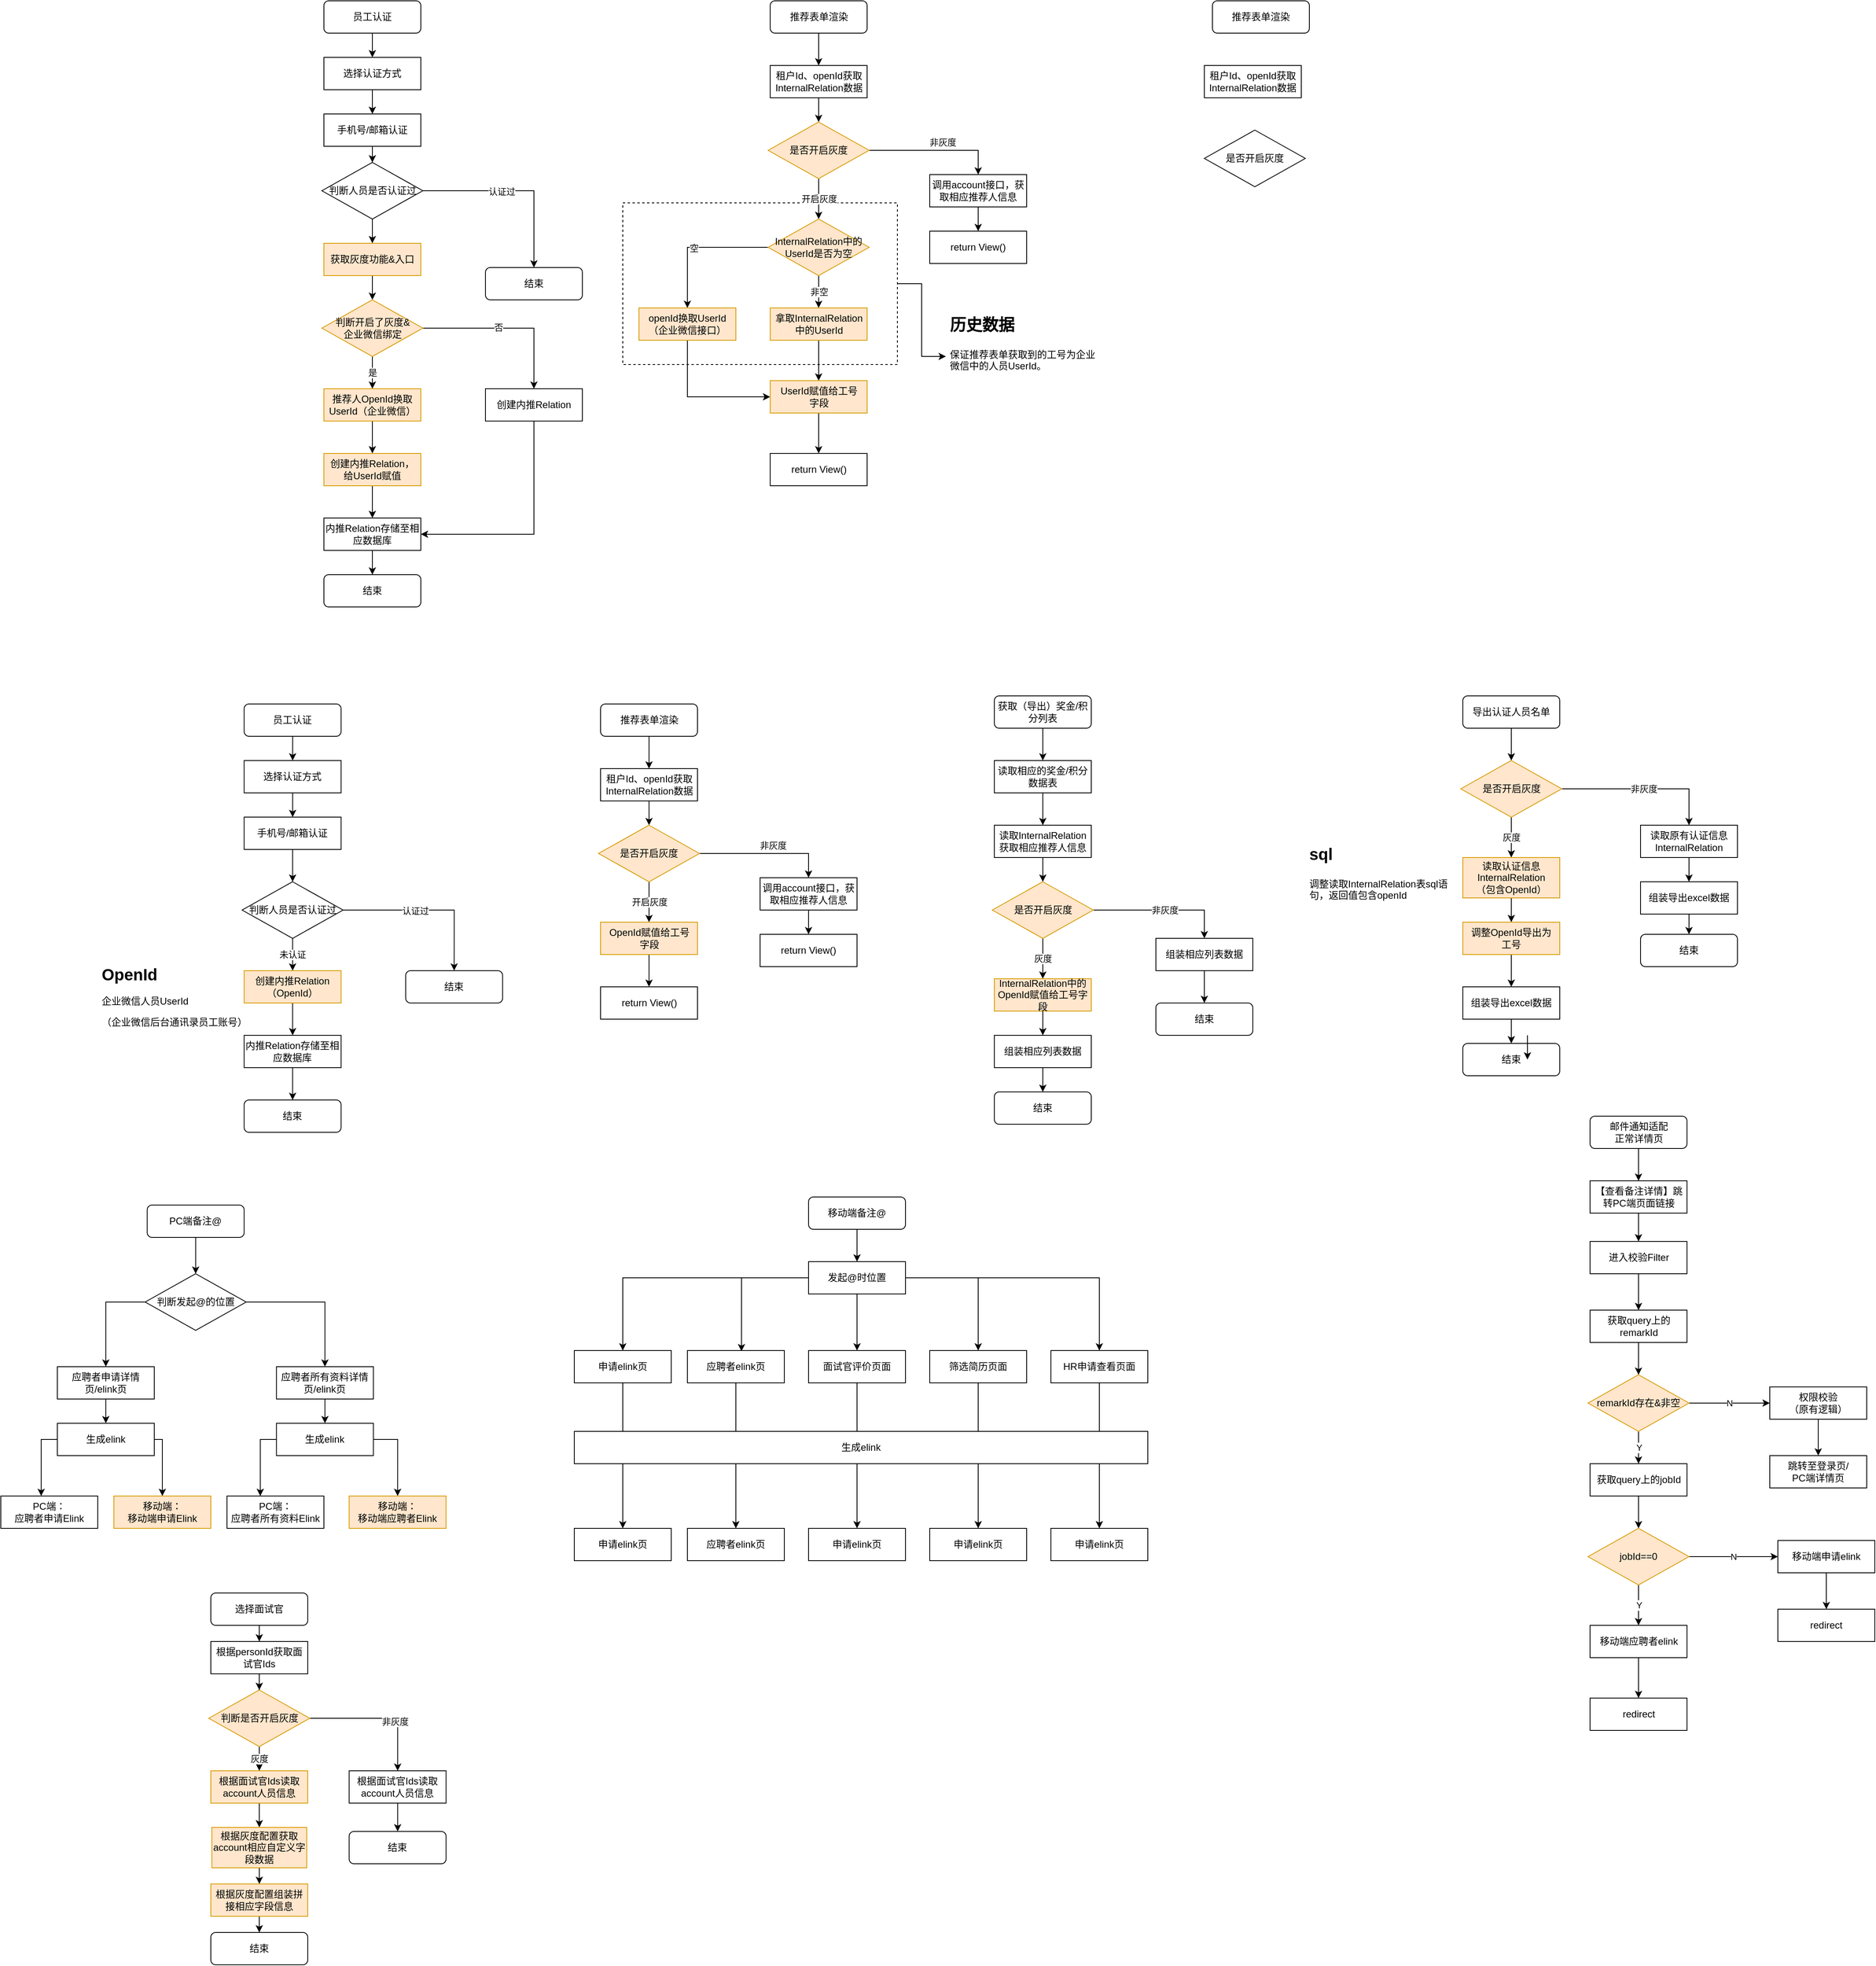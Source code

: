 <mxfile version="14.2.7" type="github">
  <diagram name="Page-1" id="e7e014a7-5840-1c2e-5031-d8a46d1fe8dd">
    <mxGraphModel dx="868" dy="450" grid="1" gridSize="10" guides="1" tooltips="1" connect="1" arrows="0" fold="1" page="1" pageScale="1" pageWidth="4681" pageHeight="3300" background="#ffffff" math="0" shadow="0">
      <root>
        <mxCell id="0" />
        <mxCell id="1" parent="0" />
        <mxCell id="D27OONdSgNR5lXa9ugMb-113" style="edgeStyle=orthogonalEdgeStyle;rounded=0;orthogonalLoop=1;jettySize=auto;html=1;" parent="1" source="D27OONdSgNR5lXa9ugMb-111" target="D27OONdSgNR5lXa9ugMb-105" edge="1">
          <mxGeometry relative="1" as="geometry" />
        </mxCell>
        <mxCell id="D27OONdSgNR5lXa9ugMb-111" value="" style="rounded=0;whiteSpace=wrap;html=1;dashed=1;" parent="1" vertex="1">
          <mxGeometry x="810" y="290" width="340" height="200" as="geometry" />
        </mxCell>
        <mxCell id="D27OONdSgNR5lXa9ugMb-51" value="" style="edgeStyle=orthogonalEdgeStyle;rounded=0;orthogonalLoop=1;jettySize=auto;html=1;" parent="1" source="D27OONdSgNR5lXa9ugMb-41" target="D27OONdSgNR5lXa9ugMb-47" edge="1">
          <mxGeometry relative="1" as="geometry" />
        </mxCell>
        <mxCell id="D27OONdSgNR5lXa9ugMb-41" value="员工认证" style="rounded=1;whiteSpace=wrap;html=1;" parent="1" vertex="1">
          <mxGeometry x="440" y="40" width="120" height="40" as="geometry" />
        </mxCell>
        <mxCell id="D27OONdSgNR5lXa9ugMb-53" value="" style="edgeStyle=orthogonalEdgeStyle;rounded=0;orthogonalLoop=1;jettySize=auto;html=1;" parent="1" source="D27OONdSgNR5lXa9ugMb-44" target="D27OONdSgNR5lXa9ugMb-48" edge="1">
          <mxGeometry relative="1" as="geometry" />
        </mxCell>
        <mxCell id="D27OONdSgNR5lXa9ugMb-44" value="手机号/邮箱认证" style="rounded=0;whiteSpace=wrap;html=1;" parent="1" vertex="1">
          <mxGeometry x="440" y="180" width="120" height="40" as="geometry" />
        </mxCell>
        <mxCell id="D27OONdSgNR5lXa9ugMb-58" value="" style="edgeStyle=orthogonalEdgeStyle;rounded=0;orthogonalLoop=1;jettySize=auto;html=1;" parent="1" source="D27OONdSgNR5lXa9ugMb-45" target="D27OONdSgNR5lXa9ugMb-56" edge="1">
          <mxGeometry relative="1" as="geometry" />
        </mxCell>
        <mxCell id="D27OONdSgNR5lXa9ugMb-45" value="获取灰度功能&amp;amp;入口" style="rounded=0;whiteSpace=wrap;html=1;fillColor=#ffe6cc;strokeColor=#d79b00;" parent="1" vertex="1">
          <mxGeometry x="440" y="340" width="120" height="40" as="geometry" />
        </mxCell>
        <mxCell id="D27OONdSgNR5lXa9ugMb-52" value="" style="edgeStyle=orthogonalEdgeStyle;rounded=0;orthogonalLoop=1;jettySize=auto;html=1;" parent="1" source="D27OONdSgNR5lXa9ugMb-47" target="D27OONdSgNR5lXa9ugMb-44" edge="1">
          <mxGeometry relative="1" as="geometry" />
        </mxCell>
        <mxCell id="D27OONdSgNR5lXa9ugMb-47" value="选择认证方式" style="rounded=0;whiteSpace=wrap;html=1;" parent="1" vertex="1">
          <mxGeometry x="440" y="110" width="120" height="40" as="geometry" />
        </mxCell>
        <mxCell id="D27OONdSgNR5lXa9ugMb-54" style="edgeStyle=orthogonalEdgeStyle;rounded=0;orthogonalLoop=1;jettySize=auto;html=1;entryX=0.5;entryY=0;entryDx=0;entryDy=0;" parent="1" source="D27OONdSgNR5lXa9ugMb-48" target="D27OONdSgNR5lXa9ugMb-50" edge="1">
          <mxGeometry relative="1" as="geometry" />
        </mxCell>
        <mxCell id="D27OONdSgNR5lXa9ugMb-55" value="认证过" style="edgeLabel;html=1;align=center;verticalAlign=middle;resizable=0;points=[];" parent="D27OONdSgNR5lXa9ugMb-54" vertex="1" connectable="0">
          <mxGeometry x="-0.165" y="-1" relative="1" as="geometry">
            <mxPoint as="offset" />
          </mxGeometry>
        </mxCell>
        <mxCell id="D27OONdSgNR5lXa9ugMb-57" value="" style="edgeStyle=orthogonalEdgeStyle;rounded=0;orthogonalLoop=1;jettySize=auto;html=1;" parent="1" source="D27OONdSgNR5lXa9ugMb-48" target="D27OONdSgNR5lXa9ugMb-45" edge="1">
          <mxGeometry relative="1" as="geometry" />
        </mxCell>
        <mxCell id="D27OONdSgNR5lXa9ugMb-48" value="判断人员是否认证过" style="rhombus;whiteSpace=wrap;html=1;" parent="1" vertex="1">
          <mxGeometry x="437.5" y="240" width="125" height="70" as="geometry" />
        </mxCell>
        <mxCell id="D27OONdSgNR5lXa9ugMb-50" value="结束" style="rounded=1;whiteSpace=wrap;html=1;" parent="1" vertex="1">
          <mxGeometry x="640" y="370" width="120" height="40" as="geometry" />
        </mxCell>
        <mxCell id="D27OONdSgNR5lXa9ugMb-60" value="是" style="edgeStyle=orthogonalEdgeStyle;rounded=0;orthogonalLoop=1;jettySize=auto;html=1;" parent="1" source="D27OONdSgNR5lXa9ugMb-56" target="D27OONdSgNR5lXa9ugMb-59" edge="1">
          <mxGeometry relative="1" as="geometry" />
        </mxCell>
        <mxCell id="D27OONdSgNR5lXa9ugMb-72" style="edgeStyle=orthogonalEdgeStyle;rounded=0;orthogonalLoop=1;jettySize=auto;html=1;" parent="1" source="D27OONdSgNR5lXa9ugMb-56" target="D27OONdSgNR5lXa9ugMb-70" edge="1">
          <mxGeometry relative="1" as="geometry" />
        </mxCell>
        <mxCell id="D27OONdSgNR5lXa9ugMb-73" value="否" style="edgeLabel;html=1;align=center;verticalAlign=middle;resizable=0;points=[];" parent="D27OONdSgNR5lXa9ugMb-72" vertex="1" connectable="0">
          <mxGeometry x="-0.12" y="1" relative="1" as="geometry">
            <mxPoint as="offset" />
          </mxGeometry>
        </mxCell>
        <mxCell id="D27OONdSgNR5lXa9ugMb-56" value="判断开启了灰度&amp;amp;&lt;br&gt;企业微信绑定" style="rhombus;whiteSpace=wrap;html=1;fillColor=#ffe6cc;strokeColor=#d79b00;" parent="1" vertex="1">
          <mxGeometry x="437.5" y="410" width="125" height="70" as="geometry" />
        </mxCell>
        <mxCell id="D27OONdSgNR5lXa9ugMb-66" value="" style="edgeStyle=orthogonalEdgeStyle;rounded=0;orthogonalLoop=1;jettySize=auto;html=1;" parent="1" source="D27OONdSgNR5lXa9ugMb-59" target="D27OONdSgNR5lXa9ugMb-61" edge="1">
          <mxGeometry relative="1" as="geometry" />
        </mxCell>
        <mxCell id="D27OONdSgNR5lXa9ugMb-59" value="推荐人OpenId换取UserId（企业微信）" style="rounded=0;whiteSpace=wrap;html=1;fillColor=#ffe6cc;strokeColor=#d79b00;" parent="1" vertex="1">
          <mxGeometry x="440" y="520" width="120" height="40" as="geometry" />
        </mxCell>
        <mxCell id="D27OONdSgNR5lXa9ugMb-74" style="edgeStyle=orthogonalEdgeStyle;rounded=0;orthogonalLoop=1;jettySize=auto;html=1;" parent="1" source="D27OONdSgNR5lXa9ugMb-61" target="D27OONdSgNR5lXa9ugMb-71" edge="1">
          <mxGeometry relative="1" as="geometry" />
        </mxCell>
        <mxCell id="D27OONdSgNR5lXa9ugMb-61" value="创建内推Relation，&lt;br&gt;给UserId赋值" style="rounded=0;whiteSpace=wrap;html=1;fillColor=#ffe6cc;strokeColor=#d79b00;" parent="1" vertex="1">
          <mxGeometry x="440" y="600" width="120" height="40" as="geometry" />
        </mxCell>
        <mxCell id="D27OONdSgNR5lXa9ugMb-64" value="结束" style="rounded=1;whiteSpace=wrap;html=1;" parent="1" vertex="1">
          <mxGeometry x="440" y="750" width="120" height="40" as="geometry" />
        </mxCell>
        <mxCell id="D27OONdSgNR5lXa9ugMb-80" style="edgeStyle=orthogonalEdgeStyle;rounded=0;orthogonalLoop=1;jettySize=auto;html=1;entryX=1;entryY=0.5;entryDx=0;entryDy=0;" parent="1" source="D27OONdSgNR5lXa9ugMb-70" target="D27OONdSgNR5lXa9ugMb-71" edge="1">
          <mxGeometry relative="1" as="geometry">
            <Array as="points">
              <mxPoint x="700" y="700" />
            </Array>
          </mxGeometry>
        </mxCell>
        <mxCell id="D27OONdSgNR5lXa9ugMb-70" value="创建内推Relation" style="rounded=0;whiteSpace=wrap;html=1;" parent="1" vertex="1">
          <mxGeometry x="640" y="520" width="120" height="40" as="geometry" />
        </mxCell>
        <mxCell id="D27OONdSgNR5lXa9ugMb-79" value="" style="edgeStyle=orthogonalEdgeStyle;rounded=0;orthogonalLoop=1;jettySize=auto;html=1;" parent="1" source="D27OONdSgNR5lXa9ugMb-71" target="D27OONdSgNR5lXa9ugMb-64" edge="1">
          <mxGeometry relative="1" as="geometry" />
        </mxCell>
        <mxCell id="D27OONdSgNR5lXa9ugMb-71" value="内推Relation存储至相应数据库" style="rounded=0;whiteSpace=wrap;html=1;" parent="1" vertex="1">
          <mxGeometry x="440" y="680" width="120" height="40" as="geometry" />
        </mxCell>
        <mxCell id="D27OONdSgNR5lXa9ugMb-91" value="" style="edgeStyle=orthogonalEdgeStyle;rounded=0;orthogonalLoop=1;jettySize=auto;html=1;" parent="1" source="D27OONdSgNR5lXa9ugMb-83" target="D27OONdSgNR5lXa9ugMb-84" edge="1">
          <mxGeometry relative="1" as="geometry" />
        </mxCell>
        <mxCell id="D27OONdSgNR5lXa9ugMb-83" value="推荐表单渲染" style="rounded=1;whiteSpace=wrap;html=1;" parent="1" vertex="1">
          <mxGeometry x="992.5" y="40" width="120" height="40" as="geometry" />
        </mxCell>
        <mxCell id="D27OONdSgNR5lXa9ugMb-92" value="" style="edgeStyle=orthogonalEdgeStyle;rounded=0;orthogonalLoop=1;jettySize=auto;html=1;" parent="1" source="D27OONdSgNR5lXa9ugMb-84" target="D27OONdSgNR5lXa9ugMb-86" edge="1">
          <mxGeometry relative="1" as="geometry" />
        </mxCell>
        <mxCell id="D27OONdSgNR5lXa9ugMb-84" value="租户Id、openId获取InternalRelation数据" style="rounded=0;whiteSpace=wrap;html=1;" parent="1" vertex="1">
          <mxGeometry x="992.5" y="120" width="120" height="40" as="geometry" />
        </mxCell>
        <mxCell id="D27OONdSgNR5lXa9ugMb-97" value="" style="edgeStyle=orthogonalEdgeStyle;rounded=0;orthogonalLoop=1;jettySize=auto;html=1;" parent="1" source="D27OONdSgNR5lXa9ugMb-85" target="D27OONdSgNR5lXa9ugMb-96" edge="1">
          <mxGeometry relative="1" as="geometry" />
        </mxCell>
        <mxCell id="D27OONdSgNR5lXa9ugMb-85" value="调用account接口，获取相应推荐人信息" style="rounded=0;whiteSpace=wrap;html=1;" parent="1" vertex="1">
          <mxGeometry x="1190" y="255" width="120" height="40" as="geometry" />
        </mxCell>
        <mxCell id="D27OONdSgNR5lXa9ugMb-93" value="开启灰度" style="edgeStyle=orthogonalEdgeStyle;rounded=0;orthogonalLoop=1;jettySize=auto;html=1;" parent="1" source="D27OONdSgNR5lXa9ugMb-86" target="D27OONdSgNR5lXa9ugMb-87" edge="1">
          <mxGeometry relative="1" as="geometry" />
        </mxCell>
        <mxCell id="D27OONdSgNR5lXa9ugMb-94" value="" style="edgeStyle=orthogonalEdgeStyle;rounded=0;orthogonalLoop=1;jettySize=auto;html=1;" parent="1" source="D27OONdSgNR5lXa9ugMb-86" target="D27OONdSgNR5lXa9ugMb-85" edge="1">
          <mxGeometry relative="1" as="geometry">
            <Array as="points">
              <mxPoint x="1250" y="225" />
            </Array>
          </mxGeometry>
        </mxCell>
        <mxCell id="D27OONdSgNR5lXa9ugMb-95" value="非灰度" style="edgeLabel;html=1;align=center;verticalAlign=middle;resizable=0;points=[];" parent="D27OONdSgNR5lXa9ugMb-94" vertex="1" connectable="0">
          <mxGeometry x="-0.016" relative="1" as="geometry">
            <mxPoint x="9.36" y="-10" as="offset" />
          </mxGeometry>
        </mxCell>
        <mxCell id="D27OONdSgNR5lXa9ugMb-86" value="是否开启灰度" style="rhombus;whiteSpace=wrap;html=1;fillColor=#ffe6cc;strokeColor=#d79b00;" parent="1" vertex="1">
          <mxGeometry x="990" y="190" width="125" height="70" as="geometry" />
        </mxCell>
        <mxCell id="D27OONdSgNR5lXa9ugMb-98" value="非空" style="edgeStyle=orthogonalEdgeStyle;rounded=0;orthogonalLoop=1;jettySize=auto;html=1;" parent="1" source="D27OONdSgNR5lXa9ugMb-87" target="D27OONdSgNR5lXa9ugMb-88" edge="1">
          <mxGeometry relative="1" as="geometry" />
        </mxCell>
        <mxCell id="D27OONdSgNR5lXa9ugMb-99" style="edgeStyle=orthogonalEdgeStyle;rounded=0;orthogonalLoop=1;jettySize=auto;html=1;entryX=0.5;entryY=0;entryDx=0;entryDy=0;" parent="1" source="D27OONdSgNR5lXa9ugMb-87" target="D27OONdSgNR5lXa9ugMb-89" edge="1">
          <mxGeometry relative="1" as="geometry" />
        </mxCell>
        <mxCell id="D27OONdSgNR5lXa9ugMb-100" value="空" style="edgeLabel;html=1;align=center;verticalAlign=middle;resizable=0;points=[];" parent="D27OONdSgNR5lXa9ugMb-99" vertex="1" connectable="0">
          <mxGeometry x="0.052" y="1" relative="1" as="geometry">
            <mxPoint as="offset" />
          </mxGeometry>
        </mxCell>
        <mxCell id="D27OONdSgNR5lXa9ugMb-87" value="InternalRelation中的UserId是否为空" style="rhombus;whiteSpace=wrap;html=1;fillColor=#ffe6cc;strokeColor=#d79b00;" parent="1" vertex="1">
          <mxGeometry x="990" y="310" width="125" height="70" as="geometry" />
        </mxCell>
        <mxCell id="D27OONdSgNR5lXa9ugMb-102" style="edgeStyle=orthogonalEdgeStyle;rounded=0;orthogonalLoop=1;jettySize=auto;html=1;entryX=0.5;entryY=0;entryDx=0;entryDy=0;" parent="1" source="D27OONdSgNR5lXa9ugMb-88" target="D27OONdSgNR5lXa9ugMb-101" edge="1">
          <mxGeometry relative="1" as="geometry" />
        </mxCell>
        <mxCell id="D27OONdSgNR5lXa9ugMb-88" value="拿取InternalRelation中的UserId" style="rounded=0;whiteSpace=wrap;html=1;fillColor=#ffe6cc;strokeColor=#d79b00;" parent="1" vertex="1">
          <mxGeometry x="992.5" y="420" width="120" height="40" as="geometry" />
        </mxCell>
        <mxCell id="D27OONdSgNR5lXa9ugMb-103" style="edgeStyle=orthogonalEdgeStyle;rounded=0;orthogonalLoop=1;jettySize=auto;html=1;entryX=0;entryY=0.5;entryDx=0;entryDy=0;" parent="1" source="D27OONdSgNR5lXa9ugMb-89" target="D27OONdSgNR5lXa9ugMb-101" edge="1">
          <mxGeometry relative="1" as="geometry">
            <Array as="points">
              <mxPoint x="890" y="530" />
            </Array>
          </mxGeometry>
        </mxCell>
        <mxCell id="D27OONdSgNR5lXa9ugMb-89" value="openId换取UserId（企业微信接口）" style="rounded=0;whiteSpace=wrap;html=1;fillColor=#ffe6cc;strokeColor=#d79b00;" parent="1" vertex="1">
          <mxGeometry x="830" y="420" width="120" height="40" as="geometry" />
        </mxCell>
        <mxCell id="D27OONdSgNR5lXa9ugMb-90" value="return View()" style="rounded=0;whiteSpace=wrap;html=1;" parent="1" vertex="1">
          <mxGeometry x="992.5" y="600" width="120" height="40" as="geometry" />
        </mxCell>
        <mxCell id="D27OONdSgNR5lXa9ugMb-96" value="return View()" style="rounded=0;whiteSpace=wrap;html=1;" parent="1" vertex="1">
          <mxGeometry x="1190" y="325" width="120" height="40" as="geometry" />
        </mxCell>
        <mxCell id="D27OONdSgNR5lXa9ugMb-104" value="" style="edgeStyle=orthogonalEdgeStyle;rounded=0;orthogonalLoop=1;jettySize=auto;html=1;" parent="1" source="D27OONdSgNR5lXa9ugMb-101" target="D27OONdSgNR5lXa9ugMb-90" edge="1">
          <mxGeometry relative="1" as="geometry" />
        </mxCell>
        <mxCell id="D27OONdSgNR5lXa9ugMb-101" value="UserId赋值给工号&lt;br&gt;字段" style="rounded=0;whiteSpace=wrap;html=1;fillColor=#ffe6cc;strokeColor=#d79b00;" parent="1" vertex="1">
          <mxGeometry x="992.5" y="510" width="120" height="40" as="geometry" />
        </mxCell>
        <mxCell id="D27OONdSgNR5lXa9ugMb-105" value="&lt;h1&gt;&lt;font style=&quot;font-size: 20px&quot;&gt;历史数据&lt;/font&gt;&lt;/h1&gt;&lt;p&gt;&lt;span&gt;保证推荐表单获取到的工号为企业微信中的人员UserId。&lt;/span&gt;&lt;br&gt;&lt;/p&gt;" style="text;html=1;strokeColor=none;fillColor=none;spacing=5;spacingTop=-20;whiteSpace=wrap;overflow=hidden;rounded=0;" parent="1" vertex="1">
          <mxGeometry x="1210" y="420" width="190" height="120" as="geometry" />
        </mxCell>
        <mxCell id="D27OONdSgNR5lXa9ugMb-114" value="推荐表单渲染" style="rounded=1;whiteSpace=wrap;html=1;" parent="1" vertex="1">
          <mxGeometry x="1540" y="40" width="120" height="40" as="geometry" />
        </mxCell>
        <mxCell id="D27OONdSgNR5lXa9ugMb-115" value="租户Id、openId获取InternalRelation数据" style="rounded=0;whiteSpace=wrap;html=1;" parent="1" vertex="1">
          <mxGeometry x="1530" y="120" width="120" height="40" as="geometry" />
        </mxCell>
        <mxCell id="D27OONdSgNR5lXa9ugMb-116" value="是否开启灰度" style="rhombus;whiteSpace=wrap;html=1;" parent="1" vertex="1">
          <mxGeometry x="1530" y="200" width="125" height="70" as="geometry" />
        </mxCell>
        <mxCell id="D27OONdSgNR5lXa9ugMb-117" value="" style="edgeStyle=orthogonalEdgeStyle;rounded=0;orthogonalLoop=1;jettySize=auto;html=1;" parent="1" source="D27OONdSgNR5lXa9ugMb-118" target="D27OONdSgNR5lXa9ugMb-124" edge="1">
          <mxGeometry relative="1" as="geometry" />
        </mxCell>
        <mxCell id="D27OONdSgNR5lXa9ugMb-118" value="员工认证" style="rounded=1;whiteSpace=wrap;html=1;" parent="1" vertex="1">
          <mxGeometry x="341.25" y="910" width="120" height="40" as="geometry" />
        </mxCell>
        <mxCell id="D27OONdSgNR5lXa9ugMb-119" value="" style="edgeStyle=orthogonalEdgeStyle;rounded=0;orthogonalLoop=1;jettySize=auto;html=1;" parent="1" source="D27OONdSgNR5lXa9ugMb-120" target="D27OONdSgNR5lXa9ugMb-128" edge="1">
          <mxGeometry relative="1" as="geometry" />
        </mxCell>
        <mxCell id="D27OONdSgNR5lXa9ugMb-120" value="手机号/邮箱认证" style="rounded=0;whiteSpace=wrap;html=1;" parent="1" vertex="1">
          <mxGeometry x="341.25" y="1050" width="120" height="40" as="geometry" />
        </mxCell>
        <mxCell id="D27OONdSgNR5lXa9ugMb-121" value="" style="edgeStyle=orthogonalEdgeStyle;rounded=0;orthogonalLoop=1;jettySize=auto;html=1;" parent="1" edge="1">
          <mxGeometry relative="1" as="geometry">
            <mxPoint x="401.3" y="1250" as="sourcePoint" />
          </mxGeometry>
        </mxCell>
        <mxCell id="D27OONdSgNR5lXa9ugMb-123" value="" style="edgeStyle=orthogonalEdgeStyle;rounded=0;orthogonalLoop=1;jettySize=auto;html=1;" parent="1" source="D27OONdSgNR5lXa9ugMb-124" target="D27OONdSgNR5lXa9ugMb-120" edge="1">
          <mxGeometry relative="1" as="geometry" />
        </mxCell>
        <mxCell id="D27OONdSgNR5lXa9ugMb-124" value="选择认证方式" style="rounded=0;whiteSpace=wrap;html=1;" parent="1" vertex="1">
          <mxGeometry x="341.25" y="980" width="120" height="40" as="geometry" />
        </mxCell>
        <mxCell id="D27OONdSgNR5lXa9ugMb-125" style="edgeStyle=orthogonalEdgeStyle;rounded=0;orthogonalLoop=1;jettySize=auto;html=1;entryX=0.5;entryY=0;entryDx=0;entryDy=0;" parent="1" source="D27OONdSgNR5lXa9ugMb-128" target="D27OONdSgNR5lXa9ugMb-129" edge="1">
          <mxGeometry relative="1" as="geometry" />
        </mxCell>
        <mxCell id="D27OONdSgNR5lXa9ugMb-126" value="认证过" style="edgeLabel;html=1;align=center;verticalAlign=middle;resizable=0;points=[];" parent="D27OONdSgNR5lXa9ugMb-125" vertex="1" connectable="0">
          <mxGeometry x="-0.165" y="-1" relative="1" as="geometry">
            <mxPoint as="offset" />
          </mxGeometry>
        </mxCell>
        <mxCell id="D27OONdSgNR5lXa9ugMb-127" value="未认证" style="edgeStyle=orthogonalEdgeStyle;rounded=0;orthogonalLoop=1;jettySize=auto;html=1;entryX=0.5;entryY=0;entryDx=0;entryDy=0;" parent="1" source="D27OONdSgNR5lXa9ugMb-128" target="D27OONdSgNR5lXa9ugMb-140" edge="1">
          <mxGeometry relative="1" as="geometry">
            <mxPoint x="401.3" y="1210" as="targetPoint" />
          </mxGeometry>
        </mxCell>
        <mxCell id="D27OONdSgNR5lXa9ugMb-128" value="判断人员是否认证过" style="rhombus;whiteSpace=wrap;html=1;" parent="1" vertex="1">
          <mxGeometry x="338.75" y="1130" width="125" height="70" as="geometry" />
        </mxCell>
        <mxCell id="D27OONdSgNR5lXa9ugMb-129" value="结束" style="rounded=1;whiteSpace=wrap;html=1;" parent="1" vertex="1">
          <mxGeometry x="541.25" y="1240" width="120" height="40" as="geometry" />
        </mxCell>
        <mxCell id="D27OONdSgNR5lXa9ugMb-130" value="是" style="edgeStyle=orthogonalEdgeStyle;rounded=0;orthogonalLoop=1;jettySize=auto;html=1;" parent="1" edge="1">
          <mxGeometry relative="1" as="geometry">
            <mxPoint x="401.25" y="1350" as="sourcePoint" />
          </mxGeometry>
        </mxCell>
        <mxCell id="D27OONdSgNR5lXa9ugMb-134" value="" style="edgeStyle=orthogonalEdgeStyle;rounded=0;orthogonalLoop=1;jettySize=auto;html=1;" parent="1" edge="1">
          <mxGeometry relative="1" as="geometry">
            <mxPoint x="401.25" y="1430" as="sourcePoint" />
          </mxGeometry>
        </mxCell>
        <mxCell id="D27OONdSgNR5lXa9ugMb-138" value="结束" style="rounded=1;whiteSpace=wrap;html=1;" parent="1" vertex="1">
          <mxGeometry x="341.25" y="1400" width="120" height="40" as="geometry" />
        </mxCell>
        <mxCell id="D27OONdSgNR5lXa9ugMb-146" value="" style="edgeStyle=orthogonalEdgeStyle;rounded=0;orthogonalLoop=1;jettySize=auto;html=1;" parent="1" source="D27OONdSgNR5lXa9ugMb-140" target="D27OONdSgNR5lXa9ugMb-142" edge="1">
          <mxGeometry relative="1" as="geometry" />
        </mxCell>
        <mxCell id="D27OONdSgNR5lXa9ugMb-140" value="创建内推Relation（OpenId）" style="rounded=0;whiteSpace=wrap;html=1;fillColor=#ffe6cc;strokeColor=#d79b00;" parent="1" vertex="1">
          <mxGeometry x="341.25" y="1240" width="120" height="40" as="geometry" />
        </mxCell>
        <mxCell id="D27OONdSgNR5lXa9ugMb-147" value="" style="edgeStyle=orthogonalEdgeStyle;rounded=0;orthogonalLoop=1;jettySize=auto;html=1;" parent="1" source="D27OONdSgNR5lXa9ugMb-142" target="D27OONdSgNR5lXa9ugMb-138" edge="1">
          <mxGeometry relative="1" as="geometry" />
        </mxCell>
        <mxCell id="D27OONdSgNR5lXa9ugMb-142" value="内推Relation存储至相应数据库" style="rounded=0;whiteSpace=wrap;html=1;" parent="1" vertex="1">
          <mxGeometry x="341.25" y="1320" width="120" height="40" as="geometry" />
        </mxCell>
        <mxCell id="D27OONdSgNR5lXa9ugMb-148" value="&lt;h1 style=&quot;font-size: 20px&quot;&gt;OpenId&lt;/h1&gt;&lt;p&gt;企业微信人员UserId&lt;/p&gt;&lt;p&gt;（企业微信后台通讯录员工账号）&lt;/p&gt;" style="text;html=1;strokeColor=none;fillColor=none;spacing=5;spacingTop=-20;whiteSpace=wrap;overflow=hidden;rounded=0;dashed=1;" parent="1" vertex="1">
          <mxGeometry x="160" y="1230" width="190" height="120" as="geometry" />
        </mxCell>
        <mxCell id="D27OONdSgNR5lXa9ugMb-151" value="" style="edgeStyle=orthogonalEdgeStyle;rounded=0;orthogonalLoop=1;jettySize=auto;html=1;" parent="1" source="D27OONdSgNR5lXa9ugMb-152" target="D27OONdSgNR5lXa9ugMb-154" edge="1">
          <mxGeometry relative="1" as="geometry" />
        </mxCell>
        <mxCell id="D27OONdSgNR5lXa9ugMb-152" value="推荐表单渲染" style="rounded=1;whiteSpace=wrap;html=1;" parent="1" vertex="1">
          <mxGeometry x="782.5" y="910" width="120" height="40" as="geometry" />
        </mxCell>
        <mxCell id="D27OONdSgNR5lXa9ugMb-153" value="" style="edgeStyle=orthogonalEdgeStyle;rounded=0;orthogonalLoop=1;jettySize=auto;html=1;" parent="1" source="D27OONdSgNR5lXa9ugMb-154" target="D27OONdSgNR5lXa9ugMb-160" edge="1">
          <mxGeometry relative="1" as="geometry" />
        </mxCell>
        <mxCell id="D27OONdSgNR5lXa9ugMb-154" value="租户Id、openId获取InternalRelation数据" style="rounded=0;whiteSpace=wrap;html=1;" parent="1" vertex="1">
          <mxGeometry x="782.5" y="990" width="120" height="40" as="geometry" />
        </mxCell>
        <mxCell id="D27OONdSgNR5lXa9ugMb-155" value="" style="edgeStyle=orthogonalEdgeStyle;rounded=0;orthogonalLoop=1;jettySize=auto;html=1;" parent="1" source="D27OONdSgNR5lXa9ugMb-156" target="D27OONdSgNR5lXa9ugMb-170" edge="1">
          <mxGeometry relative="1" as="geometry" />
        </mxCell>
        <mxCell id="D27OONdSgNR5lXa9ugMb-156" value="调用account接口，获取相应推荐人信息" style="rounded=0;whiteSpace=wrap;html=1;" parent="1" vertex="1">
          <mxGeometry x="980" y="1125" width="120" height="40" as="geometry" />
        </mxCell>
        <mxCell id="D27OONdSgNR5lXa9ugMb-157" value="开启灰度" style="edgeStyle=orthogonalEdgeStyle;rounded=0;orthogonalLoop=1;jettySize=auto;html=1;" parent="1" source="D27OONdSgNR5lXa9ugMb-160" edge="1">
          <mxGeometry relative="1" as="geometry">
            <mxPoint x="842.5" y="1180" as="targetPoint" />
          </mxGeometry>
        </mxCell>
        <mxCell id="D27OONdSgNR5lXa9ugMb-158" value="" style="edgeStyle=orthogonalEdgeStyle;rounded=0;orthogonalLoop=1;jettySize=auto;html=1;" parent="1" source="D27OONdSgNR5lXa9ugMb-160" target="D27OONdSgNR5lXa9ugMb-156" edge="1">
          <mxGeometry relative="1" as="geometry">
            <Array as="points">
              <mxPoint x="1040" y="1095" />
            </Array>
          </mxGeometry>
        </mxCell>
        <mxCell id="D27OONdSgNR5lXa9ugMb-159" value="非灰度" style="edgeLabel;html=1;align=center;verticalAlign=middle;resizable=0;points=[];" parent="D27OONdSgNR5lXa9ugMb-158" vertex="1" connectable="0">
          <mxGeometry x="-0.016" relative="1" as="geometry">
            <mxPoint x="9.36" y="-10" as="offset" />
          </mxGeometry>
        </mxCell>
        <mxCell id="D27OONdSgNR5lXa9ugMb-160" value="是否开启灰度" style="rhombus;whiteSpace=wrap;html=1;fillColor=#ffe6cc;strokeColor=#d79b00;" parent="1" vertex="1">
          <mxGeometry x="780" y="1060" width="125" height="70" as="geometry" />
        </mxCell>
        <mxCell id="D27OONdSgNR5lXa9ugMb-169" value="return View()" style="rounded=0;whiteSpace=wrap;html=1;" parent="1" vertex="1">
          <mxGeometry x="782.5" y="1260" width="120" height="40" as="geometry" />
        </mxCell>
        <mxCell id="D27OONdSgNR5lXa9ugMb-170" value="return View()" style="rounded=0;whiteSpace=wrap;html=1;" parent="1" vertex="1">
          <mxGeometry x="980" y="1195" width="120" height="40" as="geometry" />
        </mxCell>
        <mxCell id="D27OONdSgNR5lXa9ugMb-171" value="" style="edgeStyle=orthogonalEdgeStyle;rounded=0;orthogonalLoop=1;jettySize=auto;html=1;" parent="1" source="D27OONdSgNR5lXa9ugMb-172" target="D27OONdSgNR5lXa9ugMb-169" edge="1">
          <mxGeometry relative="1" as="geometry" />
        </mxCell>
        <mxCell id="D27OONdSgNR5lXa9ugMb-172" value="OpenId赋值给工号&lt;br&gt;字段" style="rounded=0;whiteSpace=wrap;html=1;fillColor=#ffe6cc;strokeColor=#d79b00;" parent="1" vertex="1">
          <mxGeometry x="782.5" y="1180" width="120" height="40" as="geometry" />
        </mxCell>
        <mxCell id="D27OONdSgNR5lXa9ugMb-187" value="" style="edgeStyle=orthogonalEdgeStyle;rounded=0;orthogonalLoop=1;jettySize=auto;html=1;" parent="1" source="D27OONdSgNR5lXa9ugMb-176" target="D27OONdSgNR5lXa9ugMb-177" edge="1">
          <mxGeometry relative="1" as="geometry" />
        </mxCell>
        <mxCell id="D27OONdSgNR5lXa9ugMb-176" value="获取（导出）奖金/积分列表" style="rounded=1;whiteSpace=wrap;html=1;" parent="1" vertex="1">
          <mxGeometry x="1270" y="900" width="120" height="40" as="geometry" />
        </mxCell>
        <mxCell id="D27OONdSgNR5lXa9ugMb-188" value="" style="edgeStyle=orthogonalEdgeStyle;rounded=0;orthogonalLoop=1;jettySize=auto;html=1;" parent="1" source="D27OONdSgNR5lXa9ugMb-177" target="D27OONdSgNR5lXa9ugMb-180" edge="1">
          <mxGeometry relative="1" as="geometry" />
        </mxCell>
        <mxCell id="D27OONdSgNR5lXa9ugMb-177" value="读取相应的奖金/积分数据表" style="rounded=0;whiteSpace=wrap;html=1;" parent="1" vertex="1">
          <mxGeometry x="1270" y="980" width="120" height="40" as="geometry" />
        </mxCell>
        <mxCell id="D27OONdSgNR5lXa9ugMb-190" value="灰度" style="edgeStyle=orthogonalEdgeStyle;rounded=0;orthogonalLoop=1;jettySize=auto;html=1;" parent="1" source="D27OONdSgNR5lXa9ugMb-179" target="D27OONdSgNR5lXa9ugMb-183" edge="1">
          <mxGeometry relative="1" as="geometry" />
        </mxCell>
        <mxCell id="D27OONdSgNR5lXa9ugMb-193" value="" style="edgeStyle=orthogonalEdgeStyle;rounded=0;orthogonalLoop=1;jettySize=auto;html=1;" parent="1" source="D27OONdSgNR5lXa9ugMb-179" target="D27OONdSgNR5lXa9ugMb-181" edge="1">
          <mxGeometry relative="1" as="geometry">
            <Array as="points">
              <mxPoint x="1530" y="1165" />
            </Array>
          </mxGeometry>
        </mxCell>
        <mxCell id="D27OONdSgNR5lXa9ugMb-195" value="非灰度" style="edgeLabel;html=1;align=center;verticalAlign=middle;resizable=0;points=[];" parent="D27OONdSgNR5lXa9ugMb-193" vertex="1" connectable="0">
          <mxGeometry x="0.026" relative="1" as="geometry">
            <mxPoint as="offset" />
          </mxGeometry>
        </mxCell>
        <mxCell id="D27OONdSgNR5lXa9ugMb-179" value="是否开启灰度" style="rhombus;whiteSpace=wrap;html=1;fillColor=#ffe6cc;strokeColor=#d79b00;" parent="1" vertex="1">
          <mxGeometry x="1267.5" y="1130" width="125" height="70" as="geometry" />
        </mxCell>
        <mxCell id="D27OONdSgNR5lXa9ugMb-189" value="" style="edgeStyle=orthogonalEdgeStyle;rounded=0;orthogonalLoop=1;jettySize=auto;html=1;" parent="1" source="D27OONdSgNR5lXa9ugMb-180" target="D27OONdSgNR5lXa9ugMb-179" edge="1">
          <mxGeometry relative="1" as="geometry" />
        </mxCell>
        <mxCell id="D27OONdSgNR5lXa9ugMb-180" value="读取InternalRelation获取相应推荐人信息" style="rounded=0;whiteSpace=wrap;html=1;" parent="1" vertex="1">
          <mxGeometry x="1270" y="1060" width="120" height="40" as="geometry" />
        </mxCell>
        <mxCell id="D27OONdSgNR5lXa9ugMb-194" value="" style="edgeStyle=orthogonalEdgeStyle;rounded=0;orthogonalLoop=1;jettySize=auto;html=1;" parent="1" source="D27OONdSgNR5lXa9ugMb-181" target="D27OONdSgNR5lXa9ugMb-182" edge="1">
          <mxGeometry relative="1" as="geometry" />
        </mxCell>
        <mxCell id="D27OONdSgNR5lXa9ugMb-181" value="组装相应列表数据" style="rounded=0;whiteSpace=wrap;html=1;" parent="1" vertex="1">
          <mxGeometry x="1470" y="1200" width="120" height="40" as="geometry" />
        </mxCell>
        <mxCell id="D27OONdSgNR5lXa9ugMb-182" value="结束" style="rounded=1;whiteSpace=wrap;html=1;" parent="1" vertex="1">
          <mxGeometry x="1470" y="1280" width="120" height="40" as="geometry" />
        </mxCell>
        <mxCell id="D27OONdSgNR5lXa9ugMb-191" value="" style="edgeStyle=orthogonalEdgeStyle;rounded=0;orthogonalLoop=1;jettySize=auto;html=1;" parent="1" source="D27OONdSgNR5lXa9ugMb-183" target="D27OONdSgNR5lXa9ugMb-186" edge="1">
          <mxGeometry relative="1" as="geometry" />
        </mxCell>
        <mxCell id="D27OONdSgNR5lXa9ugMb-183" value="InternalRelation中的OpenId赋值给工号字段" style="rounded=0;whiteSpace=wrap;html=1;fillColor=#ffe6cc;strokeColor=#d79b00;" parent="1" vertex="1">
          <mxGeometry x="1270" y="1250" width="120" height="40" as="geometry" />
        </mxCell>
        <mxCell id="D27OONdSgNR5lXa9ugMb-185" value="结束" style="rounded=1;whiteSpace=wrap;html=1;" parent="1" vertex="1">
          <mxGeometry x="1270" y="1390" width="120" height="40" as="geometry" />
        </mxCell>
        <mxCell id="D27OONdSgNR5lXa9ugMb-192" value="" style="edgeStyle=orthogonalEdgeStyle;rounded=0;orthogonalLoop=1;jettySize=auto;html=1;" parent="1" source="D27OONdSgNR5lXa9ugMb-186" target="D27OONdSgNR5lXa9ugMb-185" edge="1">
          <mxGeometry relative="1" as="geometry" />
        </mxCell>
        <mxCell id="D27OONdSgNR5lXa9ugMb-186" value="组装相应列表数据" style="rounded=0;whiteSpace=wrap;html=1;" parent="1" vertex="1">
          <mxGeometry x="1270" y="1320" width="120" height="40" as="geometry" />
        </mxCell>
        <mxCell id="D27OONdSgNR5lXa9ugMb-206" value="" style="edgeStyle=orthogonalEdgeStyle;rounded=0;orthogonalLoop=1;jettySize=auto;html=1;" parent="1" source="D27OONdSgNR5lXa9ugMb-196" target="D27OONdSgNR5lXa9ugMb-198" edge="1">
          <mxGeometry relative="1" as="geometry" />
        </mxCell>
        <mxCell id="D27OONdSgNR5lXa9ugMb-196" value="导出认证人员名单" style="rounded=1;whiteSpace=wrap;html=1;" parent="1" vertex="1">
          <mxGeometry x="1850" y="900" width="120" height="40" as="geometry" />
        </mxCell>
        <mxCell id="D27OONdSgNR5lXa9ugMb-223" value="" style="edgeStyle=orthogonalEdgeStyle;rounded=0;orthogonalLoop=1;jettySize=auto;html=1;" parent="1" source="D27OONdSgNR5lXa9ugMb-197" target="D27OONdSgNR5lXa9ugMb-201" edge="1">
          <mxGeometry relative="1" as="geometry" />
        </mxCell>
        <mxCell id="D27OONdSgNR5lXa9ugMb-197" value="读取原有认证信息InternalRelation" style="rounded=0;whiteSpace=wrap;html=1;" parent="1" vertex="1">
          <mxGeometry x="2070" y="1060" width="120" height="40" as="geometry" />
        </mxCell>
        <mxCell id="D27OONdSgNR5lXa9ugMb-207" value="灰度" style="edgeStyle=orthogonalEdgeStyle;rounded=0;orthogonalLoop=1;jettySize=auto;html=1;" parent="1" source="D27OONdSgNR5lXa9ugMb-198" target="D27OONdSgNR5lXa9ugMb-199" edge="1">
          <mxGeometry relative="1" as="geometry" />
        </mxCell>
        <mxCell id="D27OONdSgNR5lXa9ugMb-208" value="非灰度" style="edgeStyle=orthogonalEdgeStyle;rounded=0;orthogonalLoop=1;jettySize=auto;html=1;" parent="1" source="D27OONdSgNR5lXa9ugMb-198" target="D27OONdSgNR5lXa9ugMb-197" edge="1">
          <mxGeometry relative="1" as="geometry" />
        </mxCell>
        <mxCell id="D27OONdSgNR5lXa9ugMb-198" value="是否开启灰度" style="rhombus;whiteSpace=wrap;html=1;fillColor=#ffe6cc;strokeColor=#d79b00;" parent="1" vertex="1">
          <mxGeometry x="1847.5" y="980" width="125" height="70" as="geometry" />
        </mxCell>
        <mxCell id="D27OONdSgNR5lXa9ugMb-210" value="" style="edgeStyle=orthogonalEdgeStyle;rounded=0;orthogonalLoop=1;jettySize=auto;html=1;" parent="1" source="D27OONdSgNR5lXa9ugMb-199" target="D27OONdSgNR5lXa9ugMb-200" edge="1">
          <mxGeometry relative="1" as="geometry" />
        </mxCell>
        <mxCell id="D27OONdSgNR5lXa9ugMb-199" value="读取认证信息InternalRelation&lt;br&gt;（包含OpenId）" style="rounded=0;whiteSpace=wrap;html=1;fillColor=#ffe6cc;strokeColor=#d79b00;" parent="1" vertex="1">
          <mxGeometry x="1850" y="1100" width="120" height="50" as="geometry" />
        </mxCell>
        <mxCell id="D27OONdSgNR5lXa9ugMb-217" value="" style="edgeStyle=orthogonalEdgeStyle;rounded=0;orthogonalLoop=1;jettySize=auto;html=1;" parent="1" source="D27OONdSgNR5lXa9ugMb-200" target="D27OONdSgNR5lXa9ugMb-204" edge="1">
          <mxGeometry relative="1" as="geometry" />
        </mxCell>
        <mxCell id="D27OONdSgNR5lXa9ugMb-200" value="调整OpenId导出为&lt;br&gt;工号" style="rounded=0;whiteSpace=wrap;html=1;fillColor=#ffe6cc;strokeColor=#d79b00;" parent="1" vertex="1">
          <mxGeometry x="1850" y="1180" width="120" height="40" as="geometry" />
        </mxCell>
        <mxCell id="D27OONdSgNR5lXa9ugMb-224" value="" style="edgeStyle=orthogonalEdgeStyle;rounded=0;orthogonalLoop=1;jettySize=auto;html=1;" parent="1" source="D27OONdSgNR5lXa9ugMb-201" target="D27OONdSgNR5lXa9ugMb-202" edge="1">
          <mxGeometry relative="1" as="geometry" />
        </mxCell>
        <mxCell id="D27OONdSgNR5lXa9ugMb-201" value="组装导出excel数据" style="rounded=0;whiteSpace=wrap;html=1;" parent="1" vertex="1">
          <mxGeometry x="2070" y="1130" width="120" height="40" as="geometry" />
        </mxCell>
        <mxCell id="D27OONdSgNR5lXa9ugMb-202" value="结束" style="rounded=1;whiteSpace=wrap;html=1;" parent="1" vertex="1">
          <mxGeometry x="2070" y="1195" width="120" height="40" as="geometry" />
        </mxCell>
        <mxCell id="D27OONdSgNR5lXa9ugMb-218" value="" style="edgeStyle=orthogonalEdgeStyle;rounded=0;orthogonalLoop=1;jettySize=auto;html=1;" parent="1" source="D27OONdSgNR5lXa9ugMb-204" target="D27OONdSgNR5lXa9ugMb-205" edge="1">
          <mxGeometry relative="1" as="geometry" />
        </mxCell>
        <mxCell id="D27OONdSgNR5lXa9ugMb-204" value="组装导出excel数据" style="rounded=0;whiteSpace=wrap;html=1;" parent="1" vertex="1">
          <mxGeometry x="1850" y="1260" width="120" height="40" as="geometry" />
        </mxCell>
        <mxCell id="D27OONdSgNR5lXa9ugMb-205" value="结束" style="rounded=1;whiteSpace=wrap;html=1;" parent="1" vertex="1">
          <mxGeometry x="1850" y="1330" width="120" height="40" as="geometry" />
        </mxCell>
        <mxCell id="D27OONdSgNR5lXa9ugMb-225" value="&lt;h1&gt;&lt;font style=&quot;font-size: 20px&quot;&gt;sql&lt;/font&gt;&lt;/h1&gt;&lt;p&gt;调整读取InternalRelation表sql语句，返回值包含openId&lt;/p&gt;" style="text;html=1;strokeColor=none;fillColor=none;spacing=5;spacingTop=-20;whiteSpace=wrap;overflow=hidden;rounded=0;dashed=1;" parent="1" vertex="1">
          <mxGeometry x="1655" y="1075" width="190" height="120" as="geometry" />
        </mxCell>
        <mxCell id="D27OONdSgNR5lXa9ugMb-236" value="" style="edgeStyle=orthogonalEdgeStyle;rounded=0;orthogonalLoop=1;jettySize=auto;html=1;" parent="1" source="D27OONdSgNR5lXa9ugMb-226" target="D27OONdSgNR5lXa9ugMb-228" edge="1">
          <mxGeometry relative="1" as="geometry" />
        </mxCell>
        <mxCell id="D27OONdSgNR5lXa9ugMb-226" value="PC端备注@" style="rounded=1;whiteSpace=wrap;html=1;" parent="1" vertex="1">
          <mxGeometry x="221.25" y="1530" width="120" height="40" as="geometry" />
        </mxCell>
        <mxCell id="D27OONdSgNR5lXa9ugMb-240" value="" style="edgeStyle=orthogonalEdgeStyle;rounded=0;orthogonalLoop=1;jettySize=auto;html=1;" parent="1" source="D27OONdSgNR5lXa9ugMb-227" target="D27OONdSgNR5lXa9ugMb-230" edge="1">
          <mxGeometry relative="1" as="geometry" />
        </mxCell>
        <mxCell id="D27OONdSgNR5lXa9ugMb-227" value="应聘者申请详情页/elink页" style="rounded=0;whiteSpace=wrap;html=1;" parent="1" vertex="1">
          <mxGeometry x="110" y="1730" width="120" height="40" as="geometry" />
        </mxCell>
        <mxCell id="D27OONdSgNR5lXa9ugMb-237" style="edgeStyle=orthogonalEdgeStyle;rounded=0;orthogonalLoop=1;jettySize=auto;html=1;entryX=0.5;entryY=0;entryDx=0;entryDy=0;" parent="1" source="D27OONdSgNR5lXa9ugMb-228" target="D27OONdSgNR5lXa9ugMb-227" edge="1">
          <mxGeometry relative="1" as="geometry">
            <Array as="points">
              <mxPoint x="170" y="1650" />
            </Array>
          </mxGeometry>
        </mxCell>
        <mxCell id="D27OONdSgNR5lXa9ugMb-239" style="edgeStyle=orthogonalEdgeStyle;rounded=0;orthogonalLoop=1;jettySize=auto;html=1;" parent="1" source="D27OONdSgNR5lXa9ugMb-228" target="D27OONdSgNR5lXa9ugMb-229" edge="1">
          <mxGeometry relative="1" as="geometry" />
        </mxCell>
        <mxCell id="D27OONdSgNR5lXa9ugMb-228" value="判断发起@的位置" style="rhombus;whiteSpace=wrap;html=1;" parent="1" vertex="1">
          <mxGeometry x="218.75" y="1615" width="125" height="70" as="geometry" />
        </mxCell>
        <mxCell id="D27OONdSgNR5lXa9ugMb-247" value="" style="edgeStyle=orthogonalEdgeStyle;rounded=0;orthogonalLoop=1;jettySize=auto;html=1;" parent="1" source="D27OONdSgNR5lXa9ugMb-229" target="D27OONdSgNR5lXa9ugMb-233" edge="1">
          <mxGeometry relative="1" as="geometry" />
        </mxCell>
        <mxCell id="D27OONdSgNR5lXa9ugMb-229" value="应聘者所有资料详情页/elink页" style="rounded=0;whiteSpace=wrap;html=1;" parent="1" vertex="1">
          <mxGeometry x="381.25" y="1730" width="120" height="40" as="geometry" />
        </mxCell>
        <mxCell id="D27OONdSgNR5lXa9ugMb-242" style="edgeStyle=orthogonalEdgeStyle;rounded=0;orthogonalLoop=1;jettySize=auto;html=1;" parent="1" source="D27OONdSgNR5lXa9ugMb-230" target="D27OONdSgNR5lXa9ugMb-231" edge="1">
          <mxGeometry relative="1" as="geometry">
            <Array as="points">
              <mxPoint x="90" y="1820" />
            </Array>
          </mxGeometry>
        </mxCell>
        <mxCell id="D27OONdSgNR5lXa9ugMb-244" style="edgeStyle=orthogonalEdgeStyle;rounded=0;orthogonalLoop=1;jettySize=auto;html=1;entryX=0.5;entryY=0;entryDx=0;entryDy=0;" parent="1" source="D27OONdSgNR5lXa9ugMb-230" target="D27OONdSgNR5lXa9ugMb-232" edge="1">
          <mxGeometry relative="1" as="geometry">
            <Array as="points">
              <mxPoint x="240" y="1820" />
            </Array>
          </mxGeometry>
        </mxCell>
        <mxCell id="D27OONdSgNR5lXa9ugMb-230" value="生成elink" style="rounded=0;whiteSpace=wrap;html=1;" parent="1" vertex="1">
          <mxGeometry x="110" y="1800" width="120" height="40" as="geometry" />
        </mxCell>
        <mxCell id="D27OONdSgNR5lXa9ugMb-231" value="PC端：&lt;br&gt;应聘者申请Elink" style="rounded=0;whiteSpace=wrap;html=1;" parent="1" vertex="1">
          <mxGeometry x="40" y="1890" width="120" height="40" as="geometry" />
        </mxCell>
        <mxCell id="D27OONdSgNR5lXa9ugMb-232" value="移动端：&lt;br&gt;移动端申请Elink" style="rounded=0;whiteSpace=wrap;html=1;fillColor=#ffe6cc;strokeColor=#d79b00;" parent="1" vertex="1">
          <mxGeometry x="180" y="1890" width="120" height="40" as="geometry" />
        </mxCell>
        <mxCell id="D27OONdSgNR5lXa9ugMb-245" style="edgeStyle=orthogonalEdgeStyle;rounded=0;orthogonalLoop=1;jettySize=auto;html=1;" parent="1" source="D27OONdSgNR5lXa9ugMb-233" target="D27OONdSgNR5lXa9ugMb-234" edge="1">
          <mxGeometry relative="1" as="geometry">
            <Array as="points">
              <mxPoint x="361.25" y="1820" />
            </Array>
          </mxGeometry>
        </mxCell>
        <mxCell id="D27OONdSgNR5lXa9ugMb-246" style="edgeStyle=orthogonalEdgeStyle;rounded=0;orthogonalLoop=1;jettySize=auto;html=1;entryX=0.5;entryY=0;entryDx=0;entryDy=0;" parent="1" source="D27OONdSgNR5lXa9ugMb-233" target="D27OONdSgNR5lXa9ugMb-235" edge="1">
          <mxGeometry relative="1" as="geometry">
            <Array as="points">
              <mxPoint x="531.25" y="1820" />
            </Array>
          </mxGeometry>
        </mxCell>
        <mxCell id="D27OONdSgNR5lXa9ugMb-233" value="生成elink" style="rounded=0;whiteSpace=wrap;html=1;" parent="1" vertex="1">
          <mxGeometry x="381.25" y="1800" width="120" height="40" as="geometry" />
        </mxCell>
        <mxCell id="D27OONdSgNR5lXa9ugMb-234" value="PC端：&lt;br&gt;应聘者所有资料Elink" style="rounded=0;whiteSpace=wrap;html=1;" parent="1" vertex="1">
          <mxGeometry x="320" y="1890" width="120" height="40" as="geometry" />
        </mxCell>
        <mxCell id="D27OONdSgNR5lXa9ugMb-235" value="移动端：&lt;br&gt;移动端应聘者Elink" style="rounded=0;whiteSpace=wrap;html=1;fillColor=#ffe6cc;strokeColor=#d79b00;" parent="1" vertex="1">
          <mxGeometry x="471.25" y="1890" width="120" height="40" as="geometry" />
        </mxCell>
        <mxCell id="D27OONdSgNR5lXa9ugMb-261" value="" style="edgeStyle=orthogonalEdgeStyle;rounded=0;orthogonalLoop=1;jettySize=auto;html=1;" parent="1" source="D27OONdSgNR5lXa9ugMb-248" target="D27OONdSgNR5lXa9ugMb-249" edge="1">
          <mxGeometry relative="1" as="geometry" />
        </mxCell>
        <mxCell id="D27OONdSgNR5lXa9ugMb-248" value="移动端备注@" style="rounded=1;whiteSpace=wrap;html=1;" parent="1" vertex="1">
          <mxGeometry x="1040" y="1520" width="120" height="40" as="geometry" />
        </mxCell>
        <mxCell id="D27OONdSgNR5lXa9ugMb-262" value="" style="edgeStyle=orthogonalEdgeStyle;rounded=0;orthogonalLoop=1;jettySize=auto;html=1;" parent="1" source="D27OONdSgNR5lXa9ugMb-249" target="D27OONdSgNR5lXa9ugMb-252" edge="1">
          <mxGeometry relative="1" as="geometry" />
        </mxCell>
        <mxCell id="D27OONdSgNR5lXa9ugMb-263" style="edgeStyle=orthogonalEdgeStyle;rounded=0;orthogonalLoop=1;jettySize=auto;html=1;entryX=0.558;entryY=0.025;entryDx=0;entryDy=0;entryPerimeter=0;" parent="1" source="D27OONdSgNR5lXa9ugMb-249" target="D27OONdSgNR5lXa9ugMb-251" edge="1">
          <mxGeometry relative="1" as="geometry" />
        </mxCell>
        <mxCell id="D27OONdSgNR5lXa9ugMb-264" style="edgeStyle=orthogonalEdgeStyle;rounded=0;orthogonalLoop=1;jettySize=auto;html=1;entryX=0.5;entryY=0;entryDx=0;entryDy=0;" parent="1" source="D27OONdSgNR5lXa9ugMb-249" target="D27OONdSgNR5lXa9ugMb-250" edge="1">
          <mxGeometry relative="1" as="geometry" />
        </mxCell>
        <mxCell id="D27OONdSgNR5lXa9ugMb-265" style="edgeStyle=orthogonalEdgeStyle;rounded=0;orthogonalLoop=1;jettySize=auto;html=1;" parent="1" source="D27OONdSgNR5lXa9ugMb-249" target="D27OONdSgNR5lXa9ugMb-253" edge="1">
          <mxGeometry relative="1" as="geometry" />
        </mxCell>
        <mxCell id="D27OONdSgNR5lXa9ugMb-266" style="edgeStyle=orthogonalEdgeStyle;rounded=0;orthogonalLoop=1;jettySize=auto;html=1;" parent="1" source="D27OONdSgNR5lXa9ugMb-249" target="D27OONdSgNR5lXa9ugMb-254" edge="1">
          <mxGeometry relative="1" as="geometry" />
        </mxCell>
        <mxCell id="D27OONdSgNR5lXa9ugMb-249" value="发起@时位置" style="rounded=0;whiteSpace=wrap;html=1;" parent="1" vertex="1">
          <mxGeometry x="1040" y="1600" width="120" height="40" as="geometry" />
        </mxCell>
        <mxCell id="D27OONdSgNR5lXa9ugMb-278" style="edgeStyle=orthogonalEdgeStyle;rounded=0;orthogonalLoop=1;jettySize=auto;html=1;" parent="1" source="D27OONdSgNR5lXa9ugMb-250" target="D27OONdSgNR5lXa9ugMb-256" edge="1">
          <mxGeometry relative="1" as="geometry" />
        </mxCell>
        <mxCell id="D27OONdSgNR5lXa9ugMb-250" value="申请elink页" style="rounded=0;whiteSpace=wrap;html=1;" parent="1" vertex="1">
          <mxGeometry x="750" y="1710" width="120" height="40" as="geometry" />
        </mxCell>
        <mxCell id="D27OONdSgNR5lXa9ugMb-280" style="edgeStyle=orthogonalEdgeStyle;rounded=0;orthogonalLoop=1;jettySize=auto;html=1;" parent="1" source="D27OONdSgNR5lXa9ugMb-251" target="D27OONdSgNR5lXa9ugMb-257" edge="1">
          <mxGeometry relative="1" as="geometry" />
        </mxCell>
        <mxCell id="D27OONdSgNR5lXa9ugMb-251" value="应聘者elink页" style="rounded=0;whiteSpace=wrap;html=1;" parent="1" vertex="1">
          <mxGeometry x="890" y="1710" width="120" height="40" as="geometry" />
        </mxCell>
        <mxCell id="D27OONdSgNR5lXa9ugMb-281" style="edgeStyle=orthogonalEdgeStyle;rounded=0;orthogonalLoop=1;jettySize=auto;html=1;entryX=0.5;entryY=0;entryDx=0;entryDy=0;" parent="1" source="D27OONdSgNR5lXa9ugMb-252" target="D27OONdSgNR5lXa9ugMb-258" edge="1">
          <mxGeometry relative="1" as="geometry" />
        </mxCell>
        <mxCell id="D27OONdSgNR5lXa9ugMb-252" value="面试官评价页面" style="rounded=0;whiteSpace=wrap;html=1;" parent="1" vertex="1">
          <mxGeometry x="1040" y="1710" width="120" height="40" as="geometry" />
        </mxCell>
        <mxCell id="D27OONdSgNR5lXa9ugMb-282" style="edgeStyle=orthogonalEdgeStyle;rounded=0;orthogonalLoop=1;jettySize=auto;html=1;" parent="1" source="D27OONdSgNR5lXa9ugMb-253" target="D27OONdSgNR5lXa9ugMb-259" edge="1">
          <mxGeometry relative="1" as="geometry" />
        </mxCell>
        <mxCell id="D27OONdSgNR5lXa9ugMb-253" value="筛选简历页面" style="rounded=0;whiteSpace=wrap;html=1;" parent="1" vertex="1">
          <mxGeometry x="1190" y="1710" width="120" height="40" as="geometry" />
        </mxCell>
        <mxCell id="D27OONdSgNR5lXa9ugMb-283" style="edgeStyle=orthogonalEdgeStyle;rounded=0;orthogonalLoop=1;jettySize=auto;html=1;" parent="1" source="D27OONdSgNR5lXa9ugMb-254" target="D27OONdSgNR5lXa9ugMb-260" edge="1">
          <mxGeometry relative="1" as="geometry" />
        </mxCell>
        <mxCell id="D27OONdSgNR5lXa9ugMb-254" value="HR申请查看页面" style="rounded=0;whiteSpace=wrap;html=1;" parent="1" vertex="1">
          <mxGeometry x="1340" y="1710" width="120" height="40" as="geometry" />
        </mxCell>
        <mxCell id="D27OONdSgNR5lXa9ugMb-255" value="生成elink" style="rounded=0;whiteSpace=wrap;html=1;" parent="1" vertex="1">
          <mxGeometry x="750" y="1810" width="710" height="40" as="geometry" />
        </mxCell>
        <mxCell id="D27OONdSgNR5lXa9ugMb-256" value="申请elink页" style="rounded=0;whiteSpace=wrap;html=1;" parent="1" vertex="1">
          <mxGeometry x="750" y="1930" width="120" height="40" as="geometry" />
        </mxCell>
        <mxCell id="D27OONdSgNR5lXa9ugMb-257" value="应聘者elink页" style="rounded=0;whiteSpace=wrap;html=1;" parent="1" vertex="1">
          <mxGeometry x="890" y="1930" width="120" height="40" as="geometry" />
        </mxCell>
        <mxCell id="D27OONdSgNR5lXa9ugMb-258" value="申请elink页" style="rounded=0;whiteSpace=wrap;html=1;" parent="1" vertex="1">
          <mxGeometry x="1040" y="1930" width="120" height="40" as="geometry" />
        </mxCell>
        <mxCell id="D27OONdSgNR5lXa9ugMb-259" value="申请elink页" style="rounded=0;whiteSpace=wrap;html=1;" parent="1" vertex="1">
          <mxGeometry x="1190" y="1930" width="120" height="40" as="geometry" />
        </mxCell>
        <mxCell id="D27OONdSgNR5lXa9ugMb-260" value="申请elink页" style="rounded=0;whiteSpace=wrap;html=1;" parent="1" vertex="1">
          <mxGeometry x="1340" y="1930" width="120" height="40" as="geometry" />
        </mxCell>
        <mxCell id="D27OONdSgNR5lXa9ugMb-291" value="" style="edgeStyle=orthogonalEdgeStyle;rounded=0;orthogonalLoop=1;jettySize=auto;html=1;" parent="1" source="D27OONdSgNR5lXa9ugMb-284" target="D27OONdSgNR5lXa9ugMb-286" edge="1">
          <mxGeometry relative="1" as="geometry" />
        </mxCell>
        <mxCell id="D27OONdSgNR5lXa9ugMb-284" value="选择面试官" style="rounded=1;whiteSpace=wrap;html=1;" parent="1" vertex="1">
          <mxGeometry x="300" y="2010" width="120" height="40" as="geometry" />
        </mxCell>
        <mxCell id="D27OONdSgNR5lXa9ugMb-293" value="灰度" style="edgeStyle=orthogonalEdgeStyle;rounded=0;orthogonalLoop=1;jettySize=auto;html=1;" parent="1" source="D27OONdSgNR5lXa9ugMb-285" target="D27OONdSgNR5lXa9ugMb-287" edge="1">
          <mxGeometry relative="1" as="geometry" />
        </mxCell>
        <mxCell id="D27OONdSgNR5lXa9ugMb-304" style="edgeStyle=orthogonalEdgeStyle;rounded=0;orthogonalLoop=1;jettySize=auto;html=1;" parent="1" source="D27OONdSgNR5lXa9ugMb-285" target="D27OONdSgNR5lXa9ugMb-297" edge="1">
          <mxGeometry relative="1" as="geometry" />
        </mxCell>
        <mxCell id="D27OONdSgNR5lXa9ugMb-305" value="非灰度" style="edgeLabel;html=1;align=center;verticalAlign=middle;resizable=0;points=[];" parent="D27OONdSgNR5lXa9ugMb-304" vertex="1" connectable="0">
          <mxGeometry x="0.203" y="-4" relative="1" as="geometry">
            <mxPoint x="1" as="offset" />
          </mxGeometry>
        </mxCell>
        <mxCell id="D27OONdSgNR5lXa9ugMb-285" value="判断是否开启灰度" style="rhombus;whiteSpace=wrap;html=1;fillColor=#ffe6cc;strokeColor=#d79b00;" parent="1" vertex="1">
          <mxGeometry x="297.5" y="2130" width="125" height="70" as="geometry" />
        </mxCell>
        <mxCell id="D27OONdSgNR5lXa9ugMb-292" value="" style="edgeStyle=orthogonalEdgeStyle;rounded=0;orthogonalLoop=1;jettySize=auto;html=1;" parent="1" source="D27OONdSgNR5lXa9ugMb-286" target="D27OONdSgNR5lXa9ugMb-285" edge="1">
          <mxGeometry relative="1" as="geometry" />
        </mxCell>
        <mxCell id="D27OONdSgNR5lXa9ugMb-286" value="根据personId获取面试官Ids" style="rounded=0;whiteSpace=wrap;html=1;" parent="1" vertex="1">
          <mxGeometry x="300" y="2070" width="120" height="40" as="geometry" />
        </mxCell>
        <mxCell id="D27OONdSgNR5lXa9ugMb-298" value="" style="edgeStyle=orthogonalEdgeStyle;rounded=0;orthogonalLoop=1;jettySize=auto;html=1;" parent="1" source="D27OONdSgNR5lXa9ugMb-287" target="D27OONdSgNR5lXa9ugMb-289" edge="1">
          <mxGeometry relative="1" as="geometry" />
        </mxCell>
        <mxCell id="D27OONdSgNR5lXa9ugMb-287" value="根据面试官Ids读取account人员信息" style="rounded=0;whiteSpace=wrap;html=1;fillColor=#ffe6cc;strokeColor=#d79b00;" parent="1" vertex="1">
          <mxGeometry x="300" y="2230" width="120" height="40" as="geometry" />
        </mxCell>
        <mxCell id="D27OONdSgNR5lXa9ugMb-303" value="" style="edgeStyle=orthogonalEdgeStyle;rounded=0;orthogonalLoop=1;jettySize=auto;html=1;" parent="1" source="D27OONdSgNR5lXa9ugMb-288" target="D27OONdSgNR5lXa9ugMb-290" edge="1">
          <mxGeometry relative="1" as="geometry" />
        </mxCell>
        <mxCell id="D27OONdSgNR5lXa9ugMb-288" value="根据灰度配置组装拼接相应字段信息" style="rounded=0;whiteSpace=wrap;html=1;fillColor=#ffe6cc;strokeColor=#d79b00;" parent="1" vertex="1">
          <mxGeometry x="300" y="2370" width="120" height="40" as="geometry" />
        </mxCell>
        <mxCell id="D27OONdSgNR5lXa9ugMb-302" value="" style="edgeStyle=orthogonalEdgeStyle;rounded=0;orthogonalLoop=1;jettySize=auto;html=1;" parent="1" source="D27OONdSgNR5lXa9ugMb-289" target="D27OONdSgNR5lXa9ugMb-288" edge="1">
          <mxGeometry relative="1" as="geometry" />
        </mxCell>
        <mxCell id="D27OONdSgNR5lXa9ugMb-289" value="根据灰度配置获取account相应自定义字段数据" style="rounded=0;whiteSpace=wrap;html=1;fillColor=#ffe6cc;strokeColor=#d79b00;" parent="1" vertex="1">
          <mxGeometry x="301.25" y="2300" width="117.5" height="50" as="geometry" />
        </mxCell>
        <mxCell id="D27OONdSgNR5lXa9ugMb-290" value="结束" style="rounded=1;whiteSpace=wrap;html=1;" parent="1" vertex="1">
          <mxGeometry x="300" y="2430" width="120" height="40" as="geometry" />
        </mxCell>
        <mxCell id="D27OONdSgNR5lXa9ugMb-307" value="" style="edgeStyle=orthogonalEdgeStyle;rounded=0;orthogonalLoop=1;jettySize=auto;html=1;" parent="1" source="D27OONdSgNR5lXa9ugMb-297" target="D27OONdSgNR5lXa9ugMb-306" edge="1">
          <mxGeometry relative="1" as="geometry" />
        </mxCell>
        <mxCell id="D27OONdSgNR5lXa9ugMb-297" value="根据面试官Ids读取account人员信息" style="rounded=0;whiteSpace=wrap;html=1;" parent="1" vertex="1">
          <mxGeometry x="471.25" y="2230" width="120" height="40" as="geometry" />
        </mxCell>
        <mxCell id="D27OONdSgNR5lXa9ugMb-306" value="结束" style="rounded=1;whiteSpace=wrap;html=1;" parent="1" vertex="1">
          <mxGeometry x="471.25" y="2305" width="120" height="40" as="geometry" />
        </mxCell>
        <mxCell id="IFrhcykKx11sVB1k9_J1-20" style="edgeStyle=orthogonalEdgeStyle;rounded=0;orthogonalLoop=1;jettySize=auto;html=1;exitX=0.5;exitY=1;exitDx=0;exitDy=0;entryX=0.5;entryY=0;entryDx=0;entryDy=0;" edge="1" parent="1" source="IFrhcykKx11sVB1k9_J1-1" target="IFrhcykKx11sVB1k9_J1-2">
          <mxGeometry relative="1" as="geometry" />
        </mxCell>
        <mxCell id="IFrhcykKx11sVB1k9_J1-1" value="邮件通知适配&lt;br&gt;正常详情页" style="rounded=1;whiteSpace=wrap;html=1;" vertex="1" parent="1">
          <mxGeometry x="2007.5" y="1420" width="120" height="40" as="geometry" />
        </mxCell>
        <mxCell id="IFrhcykKx11sVB1k9_J1-21" style="edgeStyle=orthogonalEdgeStyle;rounded=0;orthogonalLoop=1;jettySize=auto;html=1;exitX=0.5;exitY=1;exitDx=0;exitDy=0;" edge="1" parent="1" source="IFrhcykKx11sVB1k9_J1-2" target="IFrhcykKx11sVB1k9_J1-3">
          <mxGeometry relative="1" as="geometry" />
        </mxCell>
        <mxCell id="IFrhcykKx11sVB1k9_J1-2" value="【查看备注详情】跳转PC端页面链接" style="rounded=0;whiteSpace=wrap;html=1;" vertex="1" parent="1">
          <mxGeometry x="2007.5" y="1500" width="120" height="40" as="geometry" />
        </mxCell>
        <mxCell id="IFrhcykKx11sVB1k9_J1-22" style="edgeStyle=orthogonalEdgeStyle;rounded=0;orthogonalLoop=1;jettySize=auto;html=1;exitX=0.5;exitY=1;exitDx=0;exitDy=0;" edge="1" parent="1" source="IFrhcykKx11sVB1k9_J1-3" target="IFrhcykKx11sVB1k9_J1-5">
          <mxGeometry relative="1" as="geometry" />
        </mxCell>
        <mxCell id="IFrhcykKx11sVB1k9_J1-3" value="进入校验Filter" style="rounded=0;whiteSpace=wrap;html=1;" vertex="1" parent="1">
          <mxGeometry x="2007.5" y="1575" width="120" height="40" as="geometry" />
        </mxCell>
        <mxCell id="IFrhcykKx11sVB1k9_J1-25" value="Y" style="edgeStyle=orthogonalEdgeStyle;rounded=0;orthogonalLoop=1;jettySize=auto;html=1;exitX=0.5;exitY=1;exitDx=0;exitDy=0;" edge="1" parent="1" source="IFrhcykKx11sVB1k9_J1-4" target="IFrhcykKx11sVB1k9_J1-6">
          <mxGeometry relative="1" as="geometry" />
        </mxCell>
        <mxCell id="IFrhcykKx11sVB1k9_J1-26" value="N" style="edgeStyle=orthogonalEdgeStyle;rounded=0;orthogonalLoop=1;jettySize=auto;html=1;exitX=1;exitY=0.5;exitDx=0;exitDy=0;entryX=0;entryY=0.5;entryDx=0;entryDy=0;" edge="1" parent="1" source="IFrhcykKx11sVB1k9_J1-4" target="IFrhcykKx11sVB1k9_J1-11">
          <mxGeometry relative="1" as="geometry" />
        </mxCell>
        <mxCell id="IFrhcykKx11sVB1k9_J1-4" value="remarkId存在&amp;amp;非空" style="rhombus;whiteSpace=wrap;html=1;fillColor=#ffe6cc;strokeColor=#d79b00;" vertex="1" parent="1">
          <mxGeometry x="2005" y="1740" width="125" height="70" as="geometry" />
        </mxCell>
        <mxCell id="IFrhcykKx11sVB1k9_J1-23" style="edgeStyle=orthogonalEdgeStyle;rounded=0;orthogonalLoop=1;jettySize=auto;html=1;exitX=0.5;exitY=1;exitDx=0;exitDy=0;" edge="1" parent="1" source="IFrhcykKx11sVB1k9_J1-5" target="IFrhcykKx11sVB1k9_J1-4">
          <mxGeometry relative="1" as="geometry" />
        </mxCell>
        <mxCell id="IFrhcykKx11sVB1k9_J1-5" value="获取query上的remarkId" style="rounded=0;whiteSpace=wrap;html=1;" vertex="1" parent="1">
          <mxGeometry x="2007.5" y="1660" width="120" height="40" as="geometry" />
        </mxCell>
        <mxCell id="IFrhcykKx11sVB1k9_J1-28" style="edgeStyle=orthogonalEdgeStyle;rounded=0;orthogonalLoop=1;jettySize=auto;html=1;exitX=0.5;exitY=1;exitDx=0;exitDy=0;" edge="1" parent="1" source="IFrhcykKx11sVB1k9_J1-6" target="IFrhcykKx11sVB1k9_J1-7">
          <mxGeometry relative="1" as="geometry" />
        </mxCell>
        <mxCell id="IFrhcykKx11sVB1k9_J1-6" value="获取query上的jobId" style="rounded=0;whiteSpace=wrap;html=1;" vertex="1" parent="1">
          <mxGeometry x="2007.5" y="1850" width="120" height="40" as="geometry" />
        </mxCell>
        <mxCell id="IFrhcykKx11sVB1k9_J1-29" value="Y" style="edgeStyle=orthogonalEdgeStyle;rounded=0;orthogonalLoop=1;jettySize=auto;html=1;exitX=0.5;exitY=1;exitDx=0;exitDy=0;entryX=0.5;entryY=0;entryDx=0;entryDy=0;" edge="1" parent="1" source="IFrhcykKx11sVB1k9_J1-7" target="IFrhcykKx11sVB1k9_J1-8">
          <mxGeometry relative="1" as="geometry" />
        </mxCell>
        <mxCell id="IFrhcykKx11sVB1k9_J1-31" value="N" style="edgeStyle=orthogonalEdgeStyle;rounded=0;orthogonalLoop=1;jettySize=auto;html=1;exitX=1;exitY=0.5;exitDx=0;exitDy=0;" edge="1" parent="1" source="IFrhcykKx11sVB1k9_J1-7" target="IFrhcykKx11sVB1k9_J1-9">
          <mxGeometry relative="1" as="geometry" />
        </mxCell>
        <mxCell id="IFrhcykKx11sVB1k9_J1-7" value="jobId==0" style="rhombus;whiteSpace=wrap;html=1;fillColor=#ffe6cc;strokeColor=#d79b00;" vertex="1" parent="1">
          <mxGeometry x="2005" y="1930" width="125" height="70" as="geometry" />
        </mxCell>
        <mxCell id="IFrhcykKx11sVB1k9_J1-30" style="edgeStyle=orthogonalEdgeStyle;rounded=0;orthogonalLoop=1;jettySize=auto;html=1;exitX=0.5;exitY=1;exitDx=0;exitDy=0;entryX=0.5;entryY=0;entryDx=0;entryDy=0;" edge="1" parent="1" source="IFrhcykKx11sVB1k9_J1-8" target="IFrhcykKx11sVB1k9_J1-10">
          <mxGeometry relative="1" as="geometry" />
        </mxCell>
        <mxCell id="IFrhcykKx11sVB1k9_J1-8" value="移动端应聘者elink" style="rounded=0;whiteSpace=wrap;html=1;" vertex="1" parent="1">
          <mxGeometry x="2007.5" y="2050" width="120" height="40" as="geometry" />
        </mxCell>
        <mxCell id="IFrhcykKx11sVB1k9_J1-33" style="edgeStyle=orthogonalEdgeStyle;rounded=0;orthogonalLoop=1;jettySize=auto;html=1;exitX=0.5;exitY=1;exitDx=0;exitDy=0;entryX=0.5;entryY=0;entryDx=0;entryDy=0;" edge="1" parent="1" source="IFrhcykKx11sVB1k9_J1-9" target="IFrhcykKx11sVB1k9_J1-32">
          <mxGeometry relative="1" as="geometry" />
        </mxCell>
        <mxCell id="IFrhcykKx11sVB1k9_J1-9" value="移动端申请elink" style="rounded=0;whiteSpace=wrap;html=1;" vertex="1" parent="1">
          <mxGeometry x="2240" y="1945" width="120" height="40" as="geometry" />
        </mxCell>
        <mxCell id="IFrhcykKx11sVB1k9_J1-10" value="redirect" style="rounded=0;whiteSpace=wrap;html=1;" vertex="1" parent="1">
          <mxGeometry x="2007.5" y="2140" width="120" height="40" as="geometry" />
        </mxCell>
        <mxCell id="IFrhcykKx11sVB1k9_J1-27" style="edgeStyle=orthogonalEdgeStyle;rounded=0;orthogonalLoop=1;jettySize=auto;html=1;exitX=0.5;exitY=1;exitDx=0;exitDy=0;entryX=0.5;entryY=0;entryDx=0;entryDy=0;" edge="1" parent="1" source="IFrhcykKx11sVB1k9_J1-11" target="IFrhcykKx11sVB1k9_J1-13">
          <mxGeometry relative="1" as="geometry" />
        </mxCell>
        <mxCell id="IFrhcykKx11sVB1k9_J1-11" value="权限校验&lt;br&gt;（原有逻辑）" style="rounded=0;whiteSpace=wrap;html=1;" vertex="1" parent="1">
          <mxGeometry x="2230" y="1755" width="120" height="40" as="geometry" />
        </mxCell>
        <mxCell id="IFrhcykKx11sVB1k9_J1-13" value="跳转至登录页/&lt;br&gt;PC端详情页" style="rounded=0;whiteSpace=wrap;html=1;" vertex="1" parent="1">
          <mxGeometry x="2230" y="1840" width="120" height="40" as="geometry" />
        </mxCell>
        <mxCell id="IFrhcykKx11sVB1k9_J1-16" value="" style="edgeStyle=orthogonalEdgeStyle;rounded=0;orthogonalLoop=1;jettySize=auto;html=1;" edge="1" parent="1">
          <mxGeometry relative="1" as="geometry">
            <mxPoint x="1930" y="1320" as="sourcePoint" />
            <mxPoint x="1930" y="1350" as="targetPoint" />
          </mxGeometry>
        </mxCell>
        <mxCell id="IFrhcykKx11sVB1k9_J1-32" value="redirect" style="rounded=0;whiteSpace=wrap;html=1;" vertex="1" parent="1">
          <mxGeometry x="2240" y="2030" width="120" height="40" as="geometry" />
        </mxCell>
      </root>
    </mxGraphModel>
  </diagram>
</mxfile>
